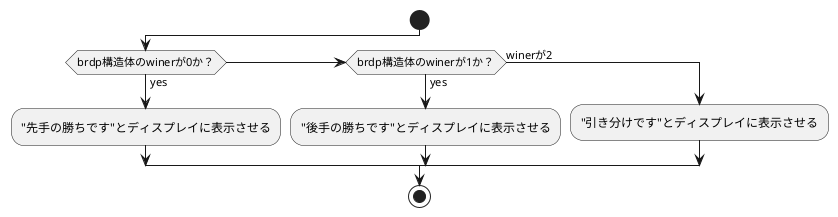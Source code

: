 @startuml
start
  if(brdp構造体のwinerが0か？)then (yes)
    :"先手の勝ちです"とディスプレイに表示させる;
  elseif(brdp構造体のwinerが1か？)then (yes)
    :"後手の勝ちです"とディスプレイに表示させる;
  else (winerが2)
    :"引き分けです"とディスプレイに表示させる;
  endif

  stop

@enduml